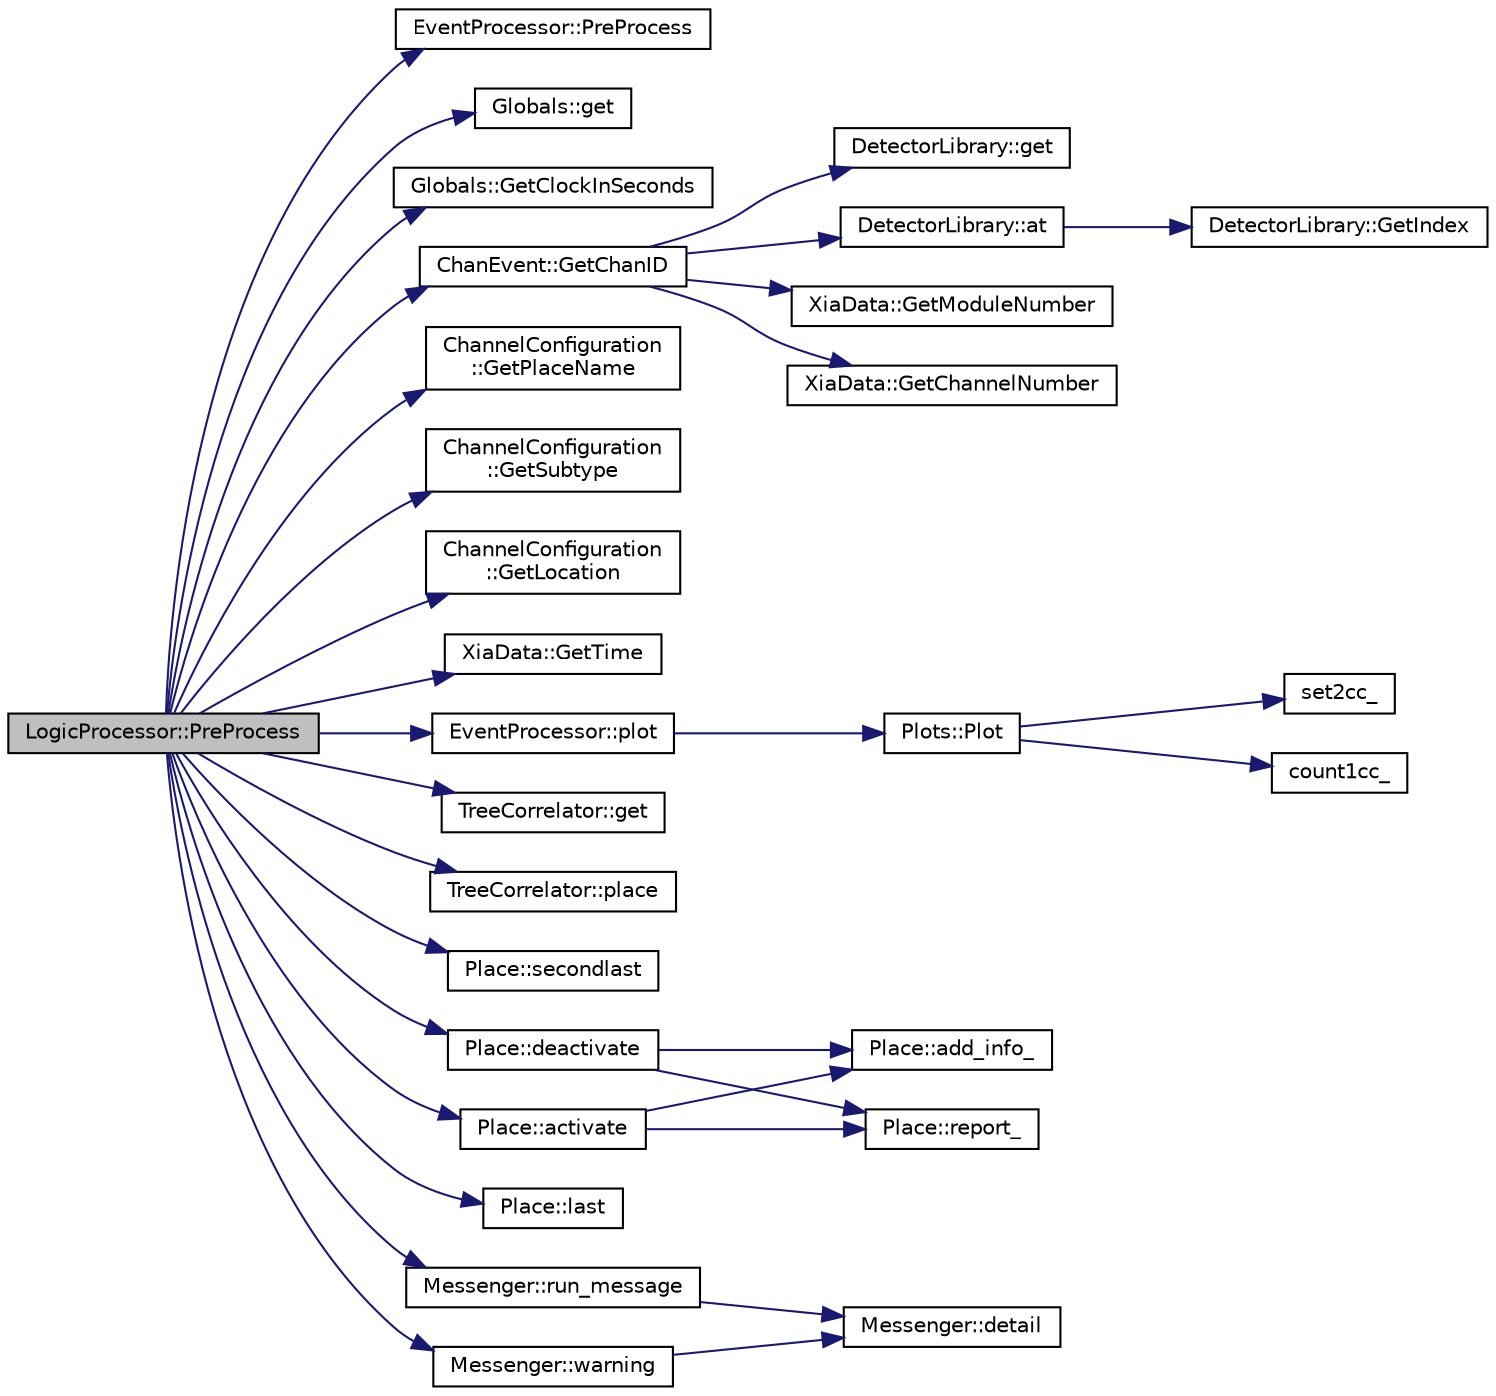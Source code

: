 digraph "LogicProcessor::PreProcess"
{
  edge [fontname="Helvetica",fontsize="10",labelfontname="Helvetica",labelfontsize="10"];
  node [fontname="Helvetica",fontsize="10",shape=record];
  rankdir="LR";
  Node1 [label="LogicProcessor::PreProcess",height=0.2,width=0.4,color="black", fillcolor="grey75", style="filled", fontcolor="black"];
  Node1 -> Node2 [color="midnightblue",fontsize="10",style="solid",fontname="Helvetica"];
  Node2 [label="EventProcessor::PreProcess",height=0.2,width=0.4,color="black", fillcolor="white", style="filled",URL="$d6/d65/class_event_processor.html#a472c9d8c540b273ad1ca9a7f380344b6"];
  Node1 -> Node3 [color="midnightblue",fontsize="10",style="solid",fontname="Helvetica"];
  Node3 [label="Globals::get",height=0.2,width=0.4,color="black", fillcolor="white", style="filled",URL="$d3/daf/class_globals.html#ae66fa0173342202c96b13d71a6522512",tooltip="Instance is created upon first call. "];
  Node1 -> Node4 [color="midnightblue",fontsize="10",style="solid",fontname="Helvetica"];
  Node4 [label="Globals::GetClockInSeconds",height=0.2,width=0.4,color="black", fillcolor="white", style="filled",URL="$d3/daf/class_globals.html#a02ea3605db675e1c5504de0ff317d16b"];
  Node1 -> Node5 [color="midnightblue",fontsize="10",style="solid",fontname="Helvetica"];
  Node5 [label="ChanEvent::GetChanID",height=0.2,width=0.4,color="black", fillcolor="white", style="filled",URL="$d5/d91/class_chan_event.html#ac92976ab74eb43a72bf6e6e536f59496"];
  Node5 -> Node6 [color="midnightblue",fontsize="10",style="solid",fontname="Helvetica"];
  Node6 [label="DetectorLibrary::get",height=0.2,width=0.4,color="black", fillcolor="white", style="filled",URL="$dc/dbe/class_detector_library.html#a6ab3ff825daa8b607865086741bc9b2c"];
  Node5 -> Node7 [color="midnightblue",fontsize="10",style="solid",fontname="Helvetica"];
  Node7 [label="DetectorLibrary::at",height=0.2,width=0.4,color="black", fillcolor="white", style="filled",URL="$dc/dbe/class_detector_library.html#a7dc03a85fdd914647e3b4405524d8f02"];
  Node7 -> Node8 [color="midnightblue",fontsize="10",style="solid",fontname="Helvetica"];
  Node8 [label="DetectorLibrary::GetIndex",height=0.2,width=0.4,color="black", fillcolor="white", style="filled",URL="$dc/dbe/class_detector_library.html#a90877646fc3c5c845baa0ff3643335d4"];
  Node5 -> Node9 [color="midnightblue",fontsize="10",style="solid",fontname="Helvetica"];
  Node9 [label="XiaData::GetModuleNumber",height=0.2,width=0.4,color="black", fillcolor="white", style="filled",URL="$d2/ddd/class_xia_data.html#afcf7210c72022a696a926259d1c5ff84"];
  Node5 -> Node10 [color="midnightblue",fontsize="10",style="solid",fontname="Helvetica"];
  Node10 [label="XiaData::GetChannelNumber",height=0.2,width=0.4,color="black", fillcolor="white", style="filled",URL="$d2/ddd/class_xia_data.html#a34bf9ef6f8f1dee918da2be675e7767a"];
  Node1 -> Node11 [color="midnightblue",fontsize="10",style="solid",fontname="Helvetica"];
  Node11 [label="ChannelConfiguration\l::GetPlaceName",height=0.2,width=0.4,color="black", fillcolor="white", style="filled",URL="$d6/d20/class_channel_configuration.html#a5bc5317cf65df64f28d30aecc744a677"];
  Node1 -> Node12 [color="midnightblue",fontsize="10",style="solid",fontname="Helvetica"];
  Node12 [label="ChannelConfiguration\l::GetSubtype",height=0.2,width=0.4,color="black", fillcolor="white", style="filled",URL="$d6/d20/class_channel_configuration.html#aaa6fcf267aebd6df6fa3df5510cfaeea"];
  Node1 -> Node13 [color="midnightblue",fontsize="10",style="solid",fontname="Helvetica"];
  Node13 [label="ChannelConfiguration\l::GetLocation",height=0.2,width=0.4,color="black", fillcolor="white", style="filled",URL="$d6/d20/class_channel_configuration.html#a63b0841b2af27b4d019b5f68097a5eef"];
  Node1 -> Node14 [color="midnightblue",fontsize="10",style="solid",fontname="Helvetica"];
  Node14 [label="XiaData::GetTime",height=0.2,width=0.4,color="black", fillcolor="white", style="filled",URL="$d2/ddd/class_xia_data.html#ac11c489cabed7180f6516d724d387a56"];
  Node1 -> Node15 [color="midnightblue",fontsize="10",style="solid",fontname="Helvetica"];
  Node15 [label="EventProcessor::plot",height=0.2,width=0.4,color="black", fillcolor="white", style="filled",URL="$d6/d65/class_event_processor.html#ad5201bb392726e409ba2a6ac44e764d8",tooltip="Implementation of the plot command to interface with the DAMM routines. "];
  Node15 -> Node16 [color="midnightblue",fontsize="10",style="solid",fontname="Helvetica"];
  Node16 [label="Plots::Plot",height=0.2,width=0.4,color="black", fillcolor="white", style="filled",URL="$d7/d8b/class_plots.html#a68849b82c8c7a5d57f972cbd8de83328",tooltip="Plots into histogram defined by dammId. "];
  Node16 -> Node17 [color="midnightblue",fontsize="10",style="solid",fontname="Helvetica"];
  Node17 [label="count1cc_",height=0.2,width=0.4,color="black", fillcolor="white", style="filled",URL="$da/d57/_scanor_8hpp.html#a31aca3d0ff704e08f8f8968288ae7895",tooltip="Defines the DAMM function to call for 1D hists */. "];
  Node16 -> Node18 [color="midnightblue",fontsize="10",style="solid",fontname="Helvetica"];
  Node18 [label="set2cc_",height=0.2,width=0.4,color="black", fillcolor="white", style="filled",URL="$da/d57/_scanor_8hpp.html#a8b0a662ebdb3f947ba8470bf89f11c3a",tooltip="Defines the DAMM function to call for 2D hists */. "];
  Node1 -> Node19 [color="midnightblue",fontsize="10",style="solid",fontname="Helvetica"];
  Node19 [label="TreeCorrelator::get",height=0.2,width=0.4,color="black", fillcolor="white", style="filled",URL="$d3/d2c/class_tree_correlator.html#a4f70fdbb0d6dead4212d8e926ce1755f"];
  Node1 -> Node20 [color="midnightblue",fontsize="10",style="solid",fontname="Helvetica"];
  Node20 [label="TreeCorrelator::place",height=0.2,width=0.4,color="black", fillcolor="white", style="filled",URL="$d3/d2c/class_tree_correlator.html#aadf6cf8c8bedbbde03fb678667c7cb01"];
  Node1 -> Node21 [color="midnightblue",fontsize="10",style="solid",fontname="Helvetica"];
  Node21 [label="Place::secondlast",height=0.2,width=0.4,color="black", fillcolor="white", style="filled",URL="$dd/d21/class_place.html#a35fe71557a36049fc1fadb48a7020d53"];
  Node1 -> Node22 [color="midnightblue",fontsize="10",style="solid",fontname="Helvetica"];
  Node22 [label="Place::activate",height=0.2,width=0.4,color="black", fillcolor="white", style="filled",URL="$dd/d21/class_place.html#a96fef01c13e97a21482ab8672c9b654a"];
  Node22 -> Node23 [color="midnightblue",fontsize="10",style="solid",fontname="Helvetica"];
  Node23 [label="Place::add_info_",height=0.2,width=0.4,color="black", fillcolor="white", style="filled",URL="$dd/d21/class_place.html#a46ca9e450b872465c3de5a72e3bbcda8"];
  Node22 -> Node24 [color="midnightblue",fontsize="10",style="solid",fontname="Helvetica"];
  Node24 [label="Place::report_",height=0.2,width=0.4,color="black", fillcolor="white", style="filled",URL="$dd/d21/class_place.html#a1e53541fda9d0ad92d00cfc58a51a465"];
  Node1 -> Node25 [color="midnightblue",fontsize="10",style="solid",fontname="Helvetica"];
  Node25 [label="Place::deactivate",height=0.2,width=0.4,color="black", fillcolor="white", style="filled",URL="$dd/d21/class_place.html#a97dd1180376df399f95f8cc39024bb63"];
  Node25 -> Node23 [color="midnightblue",fontsize="10",style="solid",fontname="Helvetica"];
  Node25 -> Node24 [color="midnightblue",fontsize="10",style="solid",fontname="Helvetica"];
  Node1 -> Node26 [color="midnightblue",fontsize="10",style="solid",fontname="Helvetica"];
  Node26 [label="Place::last",height=0.2,width=0.4,color="black", fillcolor="white", style="filled",URL="$dd/d21/class_place.html#a25854d42e71e507da8c1a1805e663850"];
  Node1 -> Node27 [color="midnightblue",fontsize="10",style="solid",fontname="Helvetica"];
  Node27 [label="Messenger::warning",height=0.2,width=0.4,color="black", fillcolor="white", style="filled",URL="$d6/dc9/class_messenger.html#a130e83285254c9149629842ca2aa6f20"];
  Node27 -> Node28 [color="midnightblue",fontsize="10",style="solid",fontname="Helvetica"];
  Node28 [label="Messenger::detail",height=0.2,width=0.4,color="black", fillcolor="white", style="filled",URL="$d6/dc9/class_messenger.html#a24d0db0aece5830b3de62310f5753be8"];
  Node1 -> Node29 [color="midnightblue",fontsize="10",style="solid",fontname="Helvetica"];
  Node29 [label="Messenger::run_message",height=0.2,width=0.4,color="black", fillcolor="white", style="filled",URL="$d6/dc9/class_messenger.html#a770167e668ce59153a05f61a30b548b0"];
  Node29 -> Node28 [color="midnightblue",fontsize="10",style="solid",fontname="Helvetica"];
}
